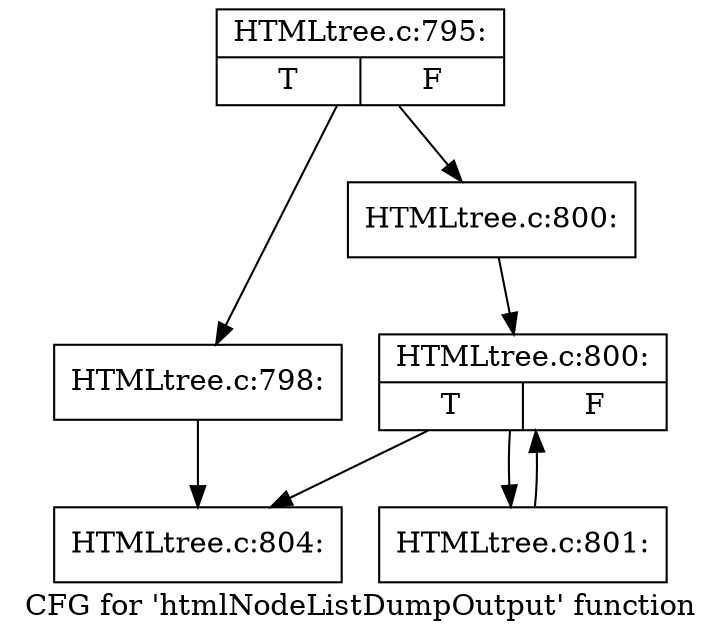 digraph "CFG for 'htmlNodeListDumpOutput' function" {
	label="CFG for 'htmlNodeListDumpOutput' function";

	Node0x560912fb42f0 [shape=record,label="{HTMLtree.c:795:|{<s0>T|<s1>F}}"];
	Node0x560912fb42f0 -> Node0x560912fb76c0;
	Node0x560912fb42f0 -> Node0x560912fb7710;
	Node0x560912fb76c0 [shape=record,label="{HTMLtree.c:798:}"];
	Node0x560912fb76c0 -> Node0x560912fb7d40;
	Node0x560912fb7710 [shape=record,label="{HTMLtree.c:800:}"];
	Node0x560912fb7710 -> Node0x560912fb7b20;
	Node0x560912fb7b20 [shape=record,label="{HTMLtree.c:800:|{<s0>T|<s1>F}}"];
	Node0x560912fb7b20 -> Node0x560912fb7f20;
	Node0x560912fb7b20 -> Node0x560912fb7d40;
	Node0x560912fb7f20 [shape=record,label="{HTMLtree.c:801:}"];
	Node0x560912fb7f20 -> Node0x560912fb7b20;
	Node0x560912fb7d40 [shape=record,label="{HTMLtree.c:804:}"];
}

